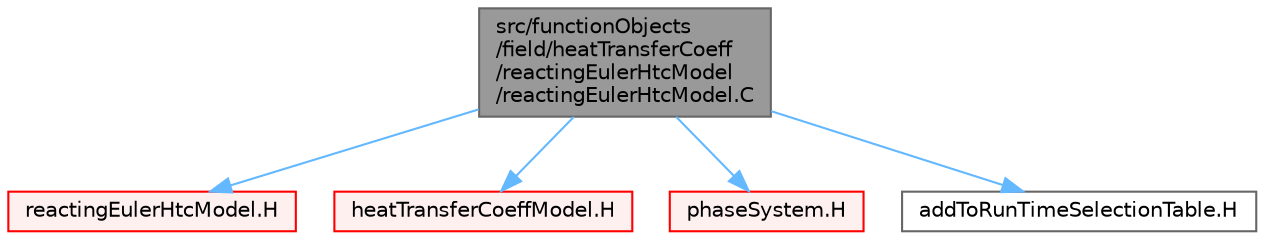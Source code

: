digraph "src/functionObjects/field/heatTransferCoeff/reactingEulerHtcModel/reactingEulerHtcModel.C"
{
 // LATEX_PDF_SIZE
  bgcolor="transparent";
  edge [fontname=Helvetica,fontsize=10,labelfontname=Helvetica,labelfontsize=10];
  node [fontname=Helvetica,fontsize=10,shape=box,height=0.2,width=0.4];
  Node1 [id="Node000001",label="src/functionObjects\l/field/heatTransferCoeff\l/reactingEulerHtcModel\l/reactingEulerHtcModel.C",height=0.2,width=0.4,color="gray40", fillcolor="grey60", style="filled", fontcolor="black",tooltip=" "];
  Node1 -> Node2 [id="edge1_Node000001_Node000002",color="steelblue1",style="solid",tooltip=" "];
  Node2 [id="Node000002",label="reactingEulerHtcModel.H",height=0.2,width=0.4,color="red", fillcolor="#FFF0F0", style="filled",URL="$reactingEulerHtcModel_8H.html",tooltip=" "];
  Node1 -> Node404 [id="edge2_Node000001_Node000404",color="steelblue1",style="solid",tooltip=" "];
  Node404 [id="Node000404",label="heatTransferCoeffModel.H",height=0.2,width=0.4,color="red", fillcolor="#FFF0F0", style="filled",URL="$heatTransferCoeffModel_8H.html",tooltip=" "];
  Node1 -> Node420 [id="edge3_Node000001_Node000420",color="steelblue1",style="solid",tooltip=" "];
  Node420 [id="Node000420",label="phaseSystem.H",height=0.2,width=0.4,color="red", fillcolor="#FFF0F0", style="filled",URL="$phaseSystem_8H.html",tooltip=" "];
  Node1 -> Node453 [id="edge4_Node000001_Node000453",color="steelblue1",style="solid",tooltip=" "];
  Node453 [id="Node000453",label="addToRunTimeSelectionTable.H",height=0.2,width=0.4,color="grey40", fillcolor="white", style="filled",URL="$addToRunTimeSelectionTable_8H.html",tooltip="Macros for easy insertion into run-time selection tables."];
}
